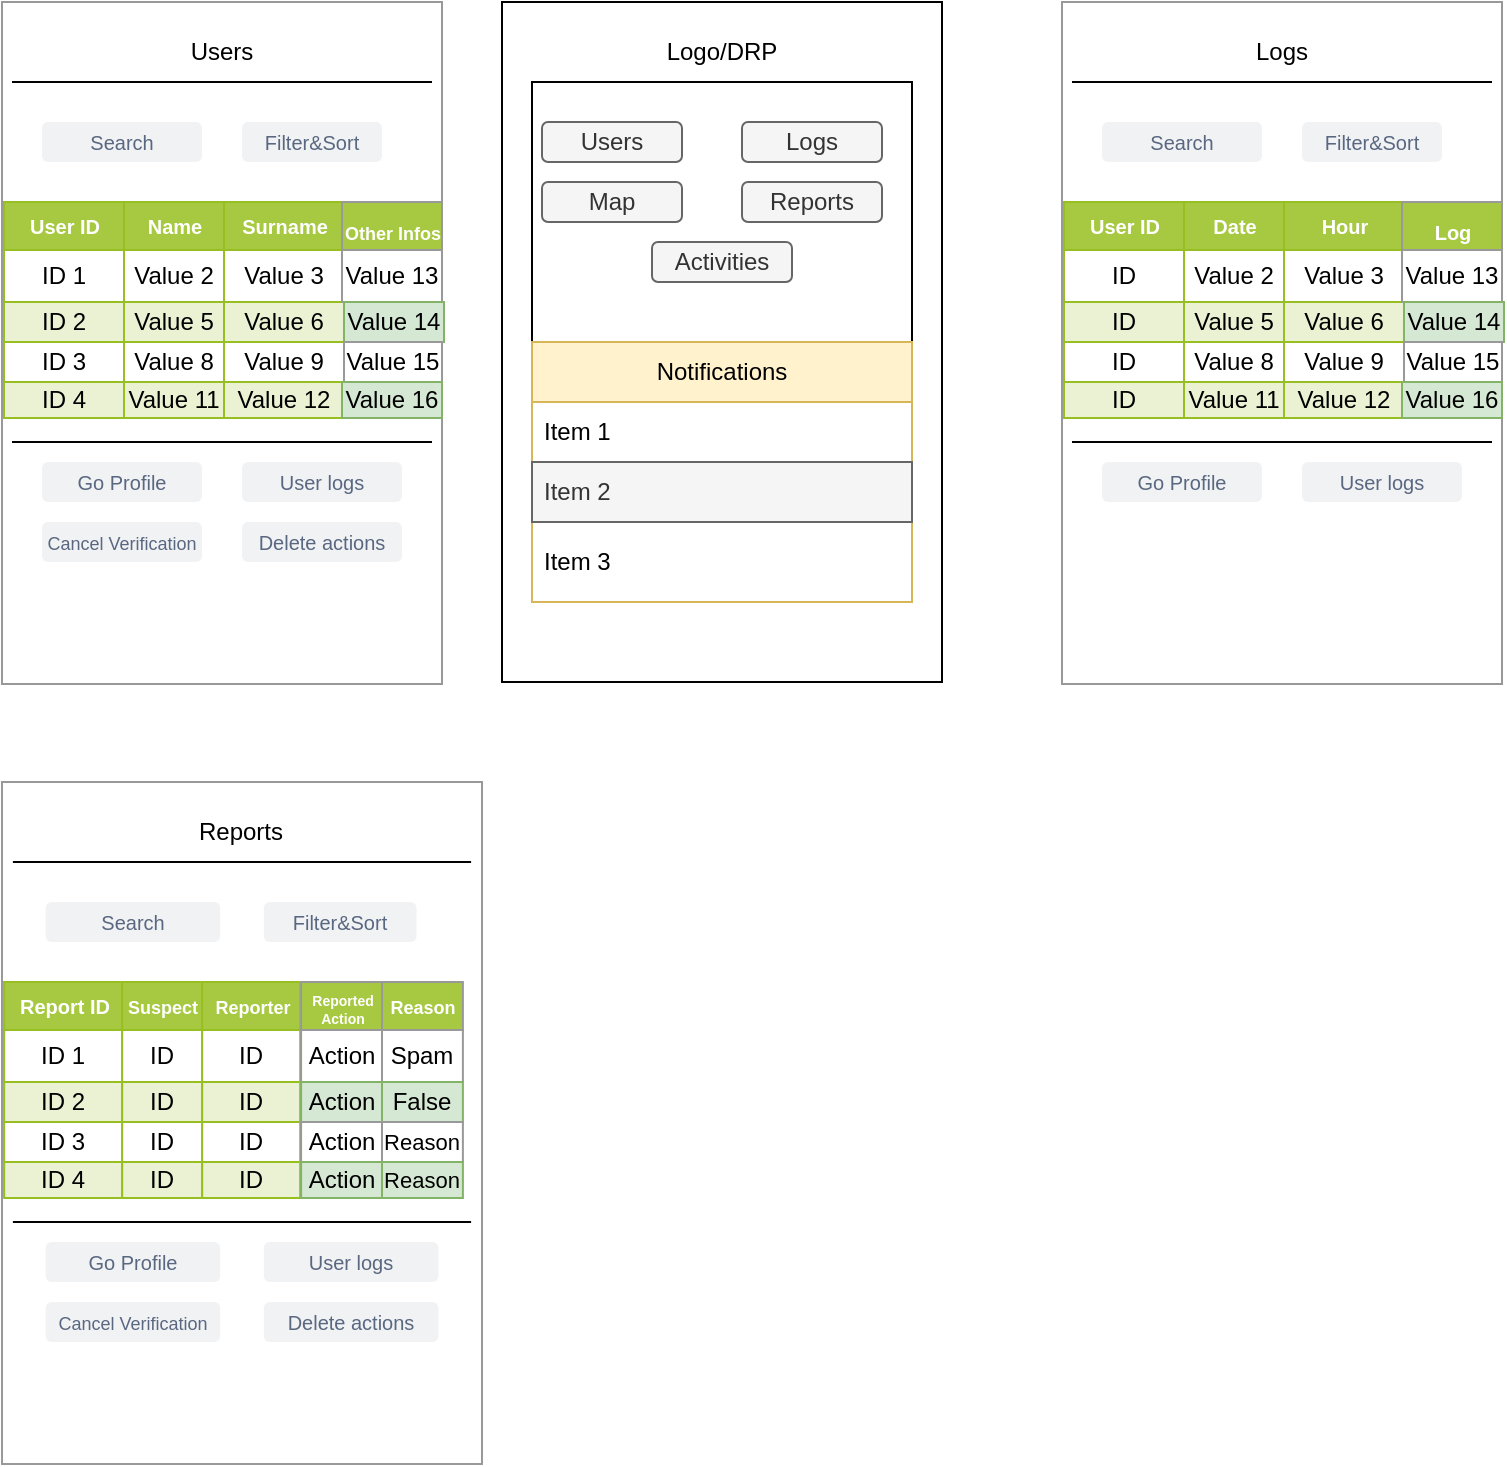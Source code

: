<mxfile version="21.0.8" type="github">
  <diagram id="JFJ9GqwiRXFDPNCKY3ml" name="Admin">
    <mxGraphModel dx="1158" dy="748" grid="1" gridSize="10" guides="1" tooltips="1" connect="1" arrows="1" fold="1" page="1" pageScale="1" pageWidth="850" pageHeight="1100" math="0" shadow="0">
      <root>
        <mxCell id="0" />
        <mxCell id="1" parent="0" />
        <mxCell id="a_XFMMOiHpq-BWFcsGN9-78" value="User" style="strokeWidth=1;shadow=0;dashed=0;align=center;html=1;shape=mxgraph.mockup.forms.rrect;rSize=0;strokeColor=#999999;fillColor=#ffffff;" parent="1" vertex="1">
          <mxGeometry x="40" y="30" width="220" height="341" as="geometry" />
        </mxCell>
        <mxCell id="a_XFMMOiHpq-BWFcsGN9-79" value="" style="strokeWidth=1;shadow=0;dashed=0;align=center;html=1;shape=mxgraph.mockup.forms.anchor;fontSize=12;fontColor=#666666;align=left;spacingLeft=0;resizeWidth=1;" parent="a_XFMMOiHpq-BWFcsGN9-78" vertex="1">
          <mxGeometry y="1" width="165" height="20" relative="1" as="geometry">
            <mxPoint x="10" y="-70" as="offset" />
          </mxGeometry>
        </mxCell>
        <mxCell id="a_XFMMOiHpq-BWFcsGN9-88" value="" style="endArrow=none;html=1;rounded=0;" parent="a_XFMMOiHpq-BWFcsGN9-78" edge="1">
          <mxGeometry width="50" height="50" relative="1" as="geometry">
            <mxPoint x="5" y="40" as="sourcePoint" />
            <mxPoint x="215" y="40" as="targetPoint" />
          </mxGeometry>
        </mxCell>
        <mxCell id="a_XFMMOiHpq-BWFcsGN9-90" value="" style="endArrow=none;html=1;rounded=0;" parent="a_XFMMOiHpq-BWFcsGN9-78" edge="1">
          <mxGeometry width="50" height="50" relative="1" as="geometry">
            <mxPoint x="5" y="220" as="sourcePoint" />
            <mxPoint x="215" y="220" as="targetPoint" />
          </mxGeometry>
        </mxCell>
        <mxCell id="a_XFMMOiHpq-BWFcsGN9-93" value="Search" style="rounded=1;fillColor=#F1F2F4;strokeColor=none;html=1;whiteSpace=wrap;fontColor=#596780;align=center;verticalAlign=middle;fontStyle=0;fontSize=10;sketch=0;" parent="a_XFMMOiHpq-BWFcsGN9-78" vertex="1">
          <mxGeometry x="20" y="60" width="80" height="20" as="geometry" />
        </mxCell>
        <mxCell id="a_XFMMOiHpq-BWFcsGN9-158" value="" style="edgeStyle=orthogonalEdgeStyle;rounded=0;orthogonalLoop=1;jettySize=auto;html=1;" parent="a_XFMMOiHpq-BWFcsGN9-78" source="a_XFMMOiHpq-BWFcsGN9-94" target="a_XFMMOiHpq-BWFcsGN9-96" edge="1">
          <mxGeometry relative="1" as="geometry" />
        </mxCell>
        <mxCell id="a_XFMMOiHpq-BWFcsGN9-94" value="" style="shape=image;html=1;verticalAlign=top;verticalLabelPosition=bottom;labelBackgroundColor=#ffffff;imageAspect=0;aspect=fixed;image=https://cdn3.iconfinder.com/data/icons/strokeline/128/revisi_03-128.png" parent="a_XFMMOiHpq-BWFcsGN9-78" vertex="1">
          <mxGeometry x="80" y="130" width="20" height="20" as="geometry" />
        </mxCell>
        <mxCell id="a_XFMMOiHpq-BWFcsGN9-95" value="Filter&amp;amp;Sort" style="rounded=1;fillColor=#F1F2F4;strokeColor=none;html=1;whiteSpace=wrap;fontColor=#596780;align=center;verticalAlign=middle;fontStyle=0;fontSize=10;sketch=0;" parent="a_XFMMOiHpq-BWFcsGN9-78" vertex="1">
          <mxGeometry x="120" y="60" width="70" height="20" as="geometry" />
        </mxCell>
        <mxCell id="a_XFMMOiHpq-BWFcsGN9-96" value="Assets" style="childLayout=tableLayout;recursiveResize=0;strokeColor=#98bf21;fillColor=#FF9999;shadow=0;" parent="a_XFMMOiHpq-BWFcsGN9-78" vertex="1">
          <mxGeometry x="1" y="100" width="170" height="107.5" as="geometry" />
        </mxCell>
        <mxCell id="a_XFMMOiHpq-BWFcsGN9-97" style="shape=tableRow;horizontal=0;startSize=0;swimlaneHead=0;swimlaneBody=0;top=0;left=0;bottom=0;right=0;dropTarget=0;collapsible=0;recursiveResize=0;expand=0;fontStyle=0;strokeColor=inherit;fillColor=#ffffff;" parent="a_XFMMOiHpq-BWFcsGN9-96" vertex="1">
          <mxGeometry width="170" height="24" as="geometry" />
        </mxCell>
        <mxCell id="a_XFMMOiHpq-BWFcsGN9-98" value="&lt;font style=&quot;font-size: 10px;&quot;&gt;User ID&lt;/font&gt;" style="connectable=0;recursiveResize=0;strokeColor=inherit;fillColor=#A7C942;align=center;fontStyle=1;fontColor=#FFFFFF;html=1;" parent="a_XFMMOiHpq-BWFcsGN9-97" vertex="1">
          <mxGeometry width="60" height="24" as="geometry">
            <mxRectangle width="60" height="24" as="alternateBounds" />
          </mxGeometry>
        </mxCell>
        <mxCell id="a_XFMMOiHpq-BWFcsGN9-99" value="&lt;font style=&quot;font-size: 10px;&quot;&gt;Name&lt;/font&gt;" style="connectable=0;recursiveResize=0;strokeColor=inherit;fillColor=#A7C942;align=center;fontStyle=1;fontColor=#FFFFFF;html=1;" parent="a_XFMMOiHpq-BWFcsGN9-97" vertex="1">
          <mxGeometry x="60" width="50" height="24" as="geometry">
            <mxRectangle width="50" height="24" as="alternateBounds" />
          </mxGeometry>
        </mxCell>
        <mxCell id="a_XFMMOiHpq-BWFcsGN9-100" value="&lt;font style=&quot;font-size: 10px;&quot;&gt;Surname&lt;/font&gt;" style="connectable=0;recursiveResize=0;strokeColor=inherit;fillColor=#A7C942;align=center;fontStyle=1;fontColor=#FFFFFF;html=1;" parent="a_XFMMOiHpq-BWFcsGN9-97" vertex="1">
          <mxGeometry x="110" width="60" height="24" as="geometry">
            <mxRectangle width="60" height="24" as="alternateBounds" />
          </mxGeometry>
        </mxCell>
        <mxCell id="a_XFMMOiHpq-BWFcsGN9-101" value="" style="shape=tableRow;horizontal=0;startSize=0;swimlaneHead=0;swimlaneBody=0;top=0;left=0;bottom=0;right=0;dropTarget=0;collapsible=0;recursiveResize=0;expand=0;fontStyle=0;strokeColor=inherit;fillColor=#ffffff;" parent="a_XFMMOiHpq-BWFcsGN9-96" vertex="1">
          <mxGeometry y="24" width="170" height="26" as="geometry" />
        </mxCell>
        <mxCell id="a_XFMMOiHpq-BWFcsGN9-102" value="ID 1" style="connectable=0;recursiveResize=0;strokeColor=inherit;fillColor=inherit;align=center;whiteSpace=wrap;html=1;" parent="a_XFMMOiHpq-BWFcsGN9-101" vertex="1">
          <mxGeometry width="60" height="26" as="geometry">
            <mxRectangle width="60" height="26" as="alternateBounds" />
          </mxGeometry>
        </mxCell>
        <mxCell id="a_XFMMOiHpq-BWFcsGN9-103" value="Value 2" style="connectable=0;recursiveResize=0;strokeColor=inherit;fillColor=inherit;align=center;whiteSpace=wrap;html=1;" parent="a_XFMMOiHpq-BWFcsGN9-101" vertex="1">
          <mxGeometry x="60" width="50" height="26" as="geometry">
            <mxRectangle width="50" height="26" as="alternateBounds" />
          </mxGeometry>
        </mxCell>
        <mxCell id="a_XFMMOiHpq-BWFcsGN9-104" value="Value 3" style="connectable=0;recursiveResize=0;strokeColor=inherit;fillColor=inherit;align=center;whiteSpace=wrap;html=1;" parent="a_XFMMOiHpq-BWFcsGN9-101" vertex="1">
          <mxGeometry x="110" width="60" height="26" as="geometry">
            <mxRectangle width="60" height="26" as="alternateBounds" />
          </mxGeometry>
        </mxCell>
        <mxCell id="a_XFMMOiHpq-BWFcsGN9-105" value="" style="shape=tableRow;horizontal=0;startSize=0;swimlaneHead=0;swimlaneBody=0;top=0;left=0;bottom=0;right=0;dropTarget=0;collapsible=0;recursiveResize=0;expand=0;fontStyle=1;strokeColor=inherit;fillColor=#EAF2D3;" parent="a_XFMMOiHpq-BWFcsGN9-96" vertex="1">
          <mxGeometry y="50" width="170" height="20" as="geometry" />
        </mxCell>
        <mxCell id="a_XFMMOiHpq-BWFcsGN9-106" value="ID 2" style="connectable=0;recursiveResize=0;strokeColor=inherit;fillColor=inherit;whiteSpace=wrap;html=1;" parent="a_XFMMOiHpq-BWFcsGN9-105" vertex="1">
          <mxGeometry width="60" height="20" as="geometry">
            <mxRectangle width="60" height="20" as="alternateBounds" />
          </mxGeometry>
        </mxCell>
        <mxCell id="a_XFMMOiHpq-BWFcsGN9-107" value="Value 5" style="connectable=0;recursiveResize=0;strokeColor=inherit;fillColor=inherit;whiteSpace=wrap;html=1;" parent="a_XFMMOiHpq-BWFcsGN9-105" vertex="1">
          <mxGeometry x="60" width="50" height="20" as="geometry">
            <mxRectangle width="50" height="20" as="alternateBounds" />
          </mxGeometry>
        </mxCell>
        <mxCell id="a_XFMMOiHpq-BWFcsGN9-108" value="Value 6" style="connectable=0;recursiveResize=0;strokeColor=inherit;fillColor=inherit;whiteSpace=wrap;html=1;" parent="a_XFMMOiHpq-BWFcsGN9-105" vertex="1">
          <mxGeometry x="110" width="60" height="20" as="geometry">
            <mxRectangle width="60" height="20" as="alternateBounds" />
          </mxGeometry>
        </mxCell>
        <mxCell id="a_XFMMOiHpq-BWFcsGN9-109" value="" style="shape=tableRow;horizontal=0;startSize=0;swimlaneHead=0;swimlaneBody=0;top=0;left=0;bottom=0;right=0;dropTarget=0;collapsible=0;recursiveResize=0;expand=0;fontStyle=0;strokeColor=inherit;fillColor=#ffffff;" parent="a_XFMMOiHpq-BWFcsGN9-96" vertex="1">
          <mxGeometry y="70" width="170" height="20" as="geometry" />
        </mxCell>
        <mxCell id="a_XFMMOiHpq-BWFcsGN9-110" value="ID 3" style="connectable=0;recursiveResize=0;strokeColor=inherit;fillColor=inherit;fontStyle=0;align=center;whiteSpace=wrap;html=1;" parent="a_XFMMOiHpq-BWFcsGN9-109" vertex="1">
          <mxGeometry width="60" height="20" as="geometry">
            <mxRectangle width="60" height="20" as="alternateBounds" />
          </mxGeometry>
        </mxCell>
        <mxCell id="a_XFMMOiHpq-BWFcsGN9-111" value="Value 8" style="connectable=0;recursiveResize=0;strokeColor=inherit;fillColor=inherit;fontStyle=0;align=center;whiteSpace=wrap;html=1;" parent="a_XFMMOiHpq-BWFcsGN9-109" vertex="1">
          <mxGeometry x="60" width="50" height="20" as="geometry">
            <mxRectangle width="50" height="20" as="alternateBounds" />
          </mxGeometry>
        </mxCell>
        <mxCell id="a_XFMMOiHpq-BWFcsGN9-112" value="Value 9" style="connectable=0;recursiveResize=0;strokeColor=inherit;fillColor=inherit;fontStyle=0;align=center;whiteSpace=wrap;html=1;" parent="a_XFMMOiHpq-BWFcsGN9-109" vertex="1">
          <mxGeometry x="110" width="60" height="20" as="geometry">
            <mxRectangle width="60" height="20" as="alternateBounds" />
          </mxGeometry>
        </mxCell>
        <mxCell id="a_XFMMOiHpq-BWFcsGN9-113" value="" style="shape=tableRow;horizontal=0;startSize=0;swimlaneHead=0;swimlaneBody=0;top=0;left=0;bottom=0;right=0;dropTarget=0;collapsible=0;recursiveResize=0;expand=0;fontStyle=1;strokeColor=inherit;fillColor=#EAF2D3;" parent="a_XFMMOiHpq-BWFcsGN9-96" vertex="1">
          <mxGeometry y="90" width="170" height="18" as="geometry" />
        </mxCell>
        <mxCell id="a_XFMMOiHpq-BWFcsGN9-114" value="ID 4" style="connectable=0;recursiveResize=0;strokeColor=inherit;fillColor=inherit;whiteSpace=wrap;html=1;" parent="a_XFMMOiHpq-BWFcsGN9-113" vertex="1">
          <mxGeometry width="60" height="18" as="geometry">
            <mxRectangle width="60" height="18" as="alternateBounds" />
          </mxGeometry>
        </mxCell>
        <mxCell id="a_XFMMOiHpq-BWFcsGN9-115" value="Value 11" style="connectable=0;recursiveResize=0;strokeColor=inherit;fillColor=inherit;whiteSpace=wrap;html=1;" parent="a_XFMMOiHpq-BWFcsGN9-113" vertex="1">
          <mxGeometry x="60" width="50" height="18" as="geometry">
            <mxRectangle width="50" height="18" as="alternateBounds" />
          </mxGeometry>
        </mxCell>
        <mxCell id="a_XFMMOiHpq-BWFcsGN9-116" value="Value 12" style="connectable=0;recursiveResize=0;strokeColor=inherit;fillColor=inherit;whiteSpace=wrap;html=1;" parent="a_XFMMOiHpq-BWFcsGN9-113" vertex="1">
          <mxGeometry x="110" width="60" height="18" as="geometry">
            <mxRectangle width="60" height="18" as="alternateBounds" />
          </mxGeometry>
        </mxCell>
        <mxCell id="a_XFMMOiHpq-BWFcsGN9-117" value="&lt;font style=&quot;font-size: 9px;&quot;&gt;Other Infos&lt;/font&gt;" style="connectable=0;recursiveResize=0;strokeColor=inherit;fillColor=#A7C942;align=center;fontStyle=1;fontColor=#FFFFFF;html=1;" parent="a_XFMMOiHpq-BWFcsGN9-78" vertex="1">
          <mxGeometry x="170" y="100" width="50" height="30" as="geometry">
            <mxRectangle width="57" height="24" as="alternateBounds" />
          </mxGeometry>
        </mxCell>
        <mxCell id="a_XFMMOiHpq-BWFcsGN9-118" value="Value 13" style="connectable=0;recursiveResize=0;strokeColor=inherit;fillColor=inherit;align=center;whiteSpace=wrap;html=1;" parent="a_XFMMOiHpq-BWFcsGN9-78" vertex="1">
          <mxGeometry x="170" y="124" width="50" height="26" as="geometry">
            <mxRectangle width="57" height="26" as="alternateBounds" />
          </mxGeometry>
        </mxCell>
        <mxCell id="a_XFMMOiHpq-BWFcsGN9-119" value="Value 14" style="connectable=0;recursiveResize=0;strokeColor=#82b366;fillColor=#d5e8d4;whiteSpace=wrap;html=1;" parent="a_XFMMOiHpq-BWFcsGN9-78" vertex="1">
          <mxGeometry x="171" y="150" width="50" height="20" as="geometry">
            <mxRectangle width="57" height="20" as="alternateBounds" />
          </mxGeometry>
        </mxCell>
        <mxCell id="a_XFMMOiHpq-BWFcsGN9-120" value="Value 15" style="connectable=0;recursiveResize=0;strokeColor=inherit;fillColor=inherit;fontStyle=0;align=center;whiteSpace=wrap;html=1;" parent="a_XFMMOiHpq-BWFcsGN9-78" vertex="1">
          <mxGeometry x="171" y="170" width="49" height="20" as="geometry">
            <mxRectangle width="57" height="20" as="alternateBounds" />
          </mxGeometry>
        </mxCell>
        <mxCell id="a_XFMMOiHpq-BWFcsGN9-121" value="Value 16" style="connectable=0;recursiveResize=0;strokeColor=#82b366;fillColor=#d5e8d4;whiteSpace=wrap;html=1;" parent="a_XFMMOiHpq-BWFcsGN9-78" vertex="1">
          <mxGeometry x="170" y="190" width="50" height="18" as="geometry">
            <mxRectangle width="57" height="18" as="alternateBounds" />
          </mxGeometry>
        </mxCell>
        <mxCell id="b4JDt71XPenhXXQClvil-2" value="&lt;font style=&quot;font-size: 9px;&quot;&gt;Cancel Verification&lt;/font&gt;" style="rounded=1;fillColor=#F1F2F4;strokeColor=none;html=1;whiteSpace=wrap;fontColor=#596780;align=center;verticalAlign=middle;fontStyle=0;fontSize=10;sketch=0;" parent="a_XFMMOiHpq-BWFcsGN9-78" vertex="1">
          <mxGeometry x="20" y="260" width="80" height="20" as="geometry" />
        </mxCell>
        <mxCell id="b4JDt71XPenhXXQClvil-3" value="Go Profile" style="rounded=1;fillColor=#F1F2F4;strokeColor=none;html=1;whiteSpace=wrap;fontColor=#596780;align=center;verticalAlign=middle;fontStyle=0;fontSize=10;sketch=0;" parent="a_XFMMOiHpq-BWFcsGN9-78" vertex="1">
          <mxGeometry x="20" y="230" width="80" height="20" as="geometry" />
        </mxCell>
        <mxCell id="btHB53rSfQR_qLDZDfpf-1" value="User logs" style="rounded=1;fillColor=#F1F2F4;strokeColor=none;html=1;whiteSpace=wrap;fontColor=#596780;align=center;verticalAlign=middle;fontStyle=0;fontSize=10;sketch=0;" parent="a_XFMMOiHpq-BWFcsGN9-78" vertex="1">
          <mxGeometry x="120" y="230" width="80" height="20" as="geometry" />
        </mxCell>
        <mxCell id="btHB53rSfQR_qLDZDfpf-2" value="Delete actions" style="rounded=1;fillColor=#F1F2F4;strokeColor=none;html=1;whiteSpace=wrap;fontColor=#596780;align=center;verticalAlign=middle;fontStyle=0;fontSize=10;sketch=0;" parent="a_XFMMOiHpq-BWFcsGN9-78" vertex="1">
          <mxGeometry x="120" y="260" width="80" height="20" as="geometry" />
        </mxCell>
        <mxCell id="WUFlmhBa6XlnUW2gZRYd-40" value="Users" style="text;html=1;strokeColor=none;fillColor=none;align=center;verticalAlign=middle;whiteSpace=wrap;rounded=0;" vertex="1" parent="a_XFMMOiHpq-BWFcsGN9-78">
          <mxGeometry x="80" y="10" width="60" height="30" as="geometry" />
        </mxCell>
        <mxCell id="a_XFMMOiHpq-BWFcsGN9-122" value="" style="rounded=0;whiteSpace=wrap;html=1;" parent="1" vertex="1">
          <mxGeometry x="290" y="30" width="220" height="340" as="geometry" />
        </mxCell>
        <mxCell id="a_XFMMOiHpq-BWFcsGN9-123" value="" style="rounded=0;whiteSpace=wrap;html=1;" parent="1" vertex="1">
          <mxGeometry x="305" y="70" width="190" height="260" as="geometry" />
        </mxCell>
        <mxCell id="a_XFMMOiHpq-BWFcsGN9-153" value="Users" style="rounded=1;whiteSpace=wrap;html=1;fillColor=#f5f5f5;fontColor=#333333;strokeColor=#666666;" parent="1" vertex="1">
          <mxGeometry x="310" y="90" width="70" height="20" as="geometry" />
        </mxCell>
        <mxCell id="a_XFMMOiHpq-BWFcsGN9-154" value="Reports" style="rounded=1;whiteSpace=wrap;html=1;fillColor=#f5f5f5;fontColor=#333333;strokeColor=#666666;" parent="1" vertex="1">
          <mxGeometry x="410" y="120" width="70" height="20" as="geometry" />
        </mxCell>
        <mxCell id="a_XFMMOiHpq-BWFcsGN9-155" value="Logs" style="rounded=1;whiteSpace=wrap;html=1;fillColor=#f5f5f5;fontColor=#333333;strokeColor=#666666;" parent="1" vertex="1">
          <mxGeometry x="410" y="90" width="70" height="20" as="geometry" />
        </mxCell>
        <mxCell id="a_XFMMOiHpq-BWFcsGN9-80" value="Logo/DRP" style="text;html=1;strokeColor=none;fillColor=none;align=center;verticalAlign=middle;whiteSpace=wrap;rounded=0;" parent="1" vertex="1">
          <mxGeometry x="370" y="40" width="60" height="30" as="geometry" />
        </mxCell>
        <mxCell id="a_XFMMOiHpq-BWFcsGN9-159" value="Map" style="rounded=1;whiteSpace=wrap;html=1;fillColor=#f5f5f5;fontColor=#333333;strokeColor=#666666;" parent="1" vertex="1">
          <mxGeometry x="310" y="120" width="70" height="20" as="geometry" />
        </mxCell>
        <mxCell id="sBo2OwozDo9wRwstZSFg-1" value="Activities" style="rounded=1;whiteSpace=wrap;html=1;fillColor=#f5f5f5;fontColor=#333333;strokeColor=#666666;" parent="1" vertex="1">
          <mxGeometry x="365" y="150" width="70" height="20" as="geometry" />
        </mxCell>
        <mxCell id="sBo2OwozDo9wRwstZSFg-2" value="Notifications" style="swimlane;fontStyle=0;childLayout=stackLayout;horizontal=1;startSize=30;horizontalStack=0;resizeParent=1;resizeParentMax=0;resizeLast=0;collapsible=1;marginBottom=0;whiteSpace=wrap;html=1;fillColor=#fff2cc;strokeColor=#d6b656;" parent="1" vertex="1">
          <mxGeometry x="305" y="200" width="190" height="130" as="geometry">
            <mxRectangle x="305" y="200" width="60" height="30" as="alternateBounds" />
          </mxGeometry>
        </mxCell>
        <mxCell id="sBo2OwozDo9wRwstZSFg-3" value="Item 1" style="text;align=left;verticalAlign=middle;spacingLeft=4;spacingRight=4;overflow=hidden;points=[[0,0.5],[1,0.5]];portConstraint=eastwest;rotatable=0;whiteSpace=wrap;html=1;" parent="sBo2OwozDo9wRwstZSFg-2" vertex="1">
          <mxGeometry y="30" width="190" height="30" as="geometry" />
        </mxCell>
        <mxCell id="sBo2OwozDo9wRwstZSFg-4" value="Item 2" style="text;strokeColor=#666666;fillColor=#f5f5f5;align=left;verticalAlign=middle;spacingLeft=4;spacingRight=4;overflow=hidden;points=[[0,0.5],[1,0.5]];portConstraint=eastwest;rotatable=0;whiteSpace=wrap;html=1;fontColor=#333333;" parent="sBo2OwozDo9wRwstZSFg-2" vertex="1">
          <mxGeometry y="60" width="190" height="30" as="geometry" />
        </mxCell>
        <mxCell id="sBo2OwozDo9wRwstZSFg-5" value="Item 3" style="text;strokeColor=none;fillColor=none;align=left;verticalAlign=middle;spacingLeft=4;spacingRight=4;overflow=hidden;points=[[0,0.5],[1,0.5]];portConstraint=eastwest;rotatable=0;whiteSpace=wrap;html=1;" parent="sBo2OwozDo9wRwstZSFg-2" vertex="1">
          <mxGeometry y="90" width="190" height="40" as="geometry" />
        </mxCell>
        <mxCell id="WUFlmhBa6XlnUW2gZRYd-1" value="" style="strokeWidth=1;shadow=0;dashed=0;align=center;html=1;shape=mxgraph.mockup.forms.rrect;rSize=0;strokeColor=#999999;fillColor=#ffffff;" vertex="1" parent="1">
          <mxGeometry x="570" y="30" width="220" height="341" as="geometry" />
        </mxCell>
        <mxCell id="WUFlmhBa6XlnUW2gZRYd-2" value="" style="strokeWidth=1;shadow=0;dashed=0;align=center;html=1;shape=mxgraph.mockup.forms.anchor;fontSize=12;fontColor=#666666;align=left;spacingLeft=0;resizeWidth=1;" vertex="1" parent="WUFlmhBa6XlnUW2gZRYd-1">
          <mxGeometry y="1" width="165" height="20" relative="1" as="geometry">
            <mxPoint x="10" y="-70" as="offset" />
          </mxGeometry>
        </mxCell>
        <mxCell id="WUFlmhBa6XlnUW2gZRYd-3" value="" style="endArrow=none;html=1;rounded=0;" edge="1" parent="WUFlmhBa6XlnUW2gZRYd-1">
          <mxGeometry width="50" height="50" relative="1" as="geometry">
            <mxPoint x="5" y="40" as="sourcePoint" />
            <mxPoint x="215" y="40" as="targetPoint" />
          </mxGeometry>
        </mxCell>
        <mxCell id="WUFlmhBa6XlnUW2gZRYd-4" value="" style="endArrow=none;html=1;rounded=0;" edge="1" parent="WUFlmhBa6XlnUW2gZRYd-1">
          <mxGeometry width="50" height="50" relative="1" as="geometry">
            <mxPoint x="5" y="220" as="sourcePoint" />
            <mxPoint x="215" y="220" as="targetPoint" />
          </mxGeometry>
        </mxCell>
        <mxCell id="WUFlmhBa6XlnUW2gZRYd-5" value="Search" style="rounded=1;fillColor=#F1F2F4;strokeColor=none;html=1;whiteSpace=wrap;fontColor=#596780;align=center;verticalAlign=middle;fontStyle=0;fontSize=10;sketch=0;" vertex="1" parent="WUFlmhBa6XlnUW2gZRYd-1">
          <mxGeometry x="20" y="60" width="80" height="20" as="geometry" />
        </mxCell>
        <mxCell id="WUFlmhBa6XlnUW2gZRYd-6" value="" style="edgeStyle=orthogonalEdgeStyle;rounded=0;orthogonalLoop=1;jettySize=auto;html=1;" edge="1" parent="WUFlmhBa6XlnUW2gZRYd-1" source="WUFlmhBa6XlnUW2gZRYd-7" target="WUFlmhBa6XlnUW2gZRYd-9">
          <mxGeometry relative="1" as="geometry" />
        </mxCell>
        <mxCell id="WUFlmhBa6XlnUW2gZRYd-7" value="" style="shape=image;html=1;verticalAlign=top;verticalLabelPosition=bottom;labelBackgroundColor=#ffffff;imageAspect=0;aspect=fixed;image=https://cdn3.iconfinder.com/data/icons/strokeline/128/revisi_03-128.png" vertex="1" parent="WUFlmhBa6XlnUW2gZRYd-1">
          <mxGeometry x="80" y="130" width="20" height="20" as="geometry" />
        </mxCell>
        <mxCell id="WUFlmhBa6XlnUW2gZRYd-8" value="Filter&amp;amp;Sort" style="rounded=1;fillColor=#F1F2F4;strokeColor=none;html=1;whiteSpace=wrap;fontColor=#596780;align=center;verticalAlign=middle;fontStyle=0;fontSize=10;sketch=0;" vertex="1" parent="WUFlmhBa6XlnUW2gZRYd-1">
          <mxGeometry x="120" y="60" width="70" height="20" as="geometry" />
        </mxCell>
        <mxCell id="WUFlmhBa6XlnUW2gZRYd-9" value="Assets" style="childLayout=tableLayout;recursiveResize=0;strokeColor=#98bf21;fillColor=#FF9999;shadow=0;" vertex="1" parent="WUFlmhBa6XlnUW2gZRYd-1">
          <mxGeometry x="1" y="100" width="170" height="107.5" as="geometry" />
        </mxCell>
        <mxCell id="WUFlmhBa6XlnUW2gZRYd-10" style="shape=tableRow;horizontal=0;startSize=0;swimlaneHead=0;swimlaneBody=0;top=0;left=0;bottom=0;right=0;dropTarget=0;collapsible=0;recursiveResize=0;expand=0;fontStyle=0;strokeColor=inherit;fillColor=#ffffff;" vertex="1" parent="WUFlmhBa6XlnUW2gZRYd-9">
          <mxGeometry width="170" height="24" as="geometry" />
        </mxCell>
        <mxCell id="WUFlmhBa6XlnUW2gZRYd-11" value="&lt;font style=&quot;font-size: 10px;&quot;&gt;User ID&lt;/font&gt;" style="connectable=0;recursiveResize=0;strokeColor=inherit;fillColor=#A7C942;align=center;fontStyle=1;fontColor=#FFFFFF;html=1;" vertex="1" parent="WUFlmhBa6XlnUW2gZRYd-10">
          <mxGeometry width="60" height="24" as="geometry">
            <mxRectangle width="60" height="24" as="alternateBounds" />
          </mxGeometry>
        </mxCell>
        <mxCell id="WUFlmhBa6XlnUW2gZRYd-12" value="&lt;span style=&quot;font-size: 10px;&quot;&gt;Date&lt;/span&gt;" style="connectable=0;recursiveResize=0;strokeColor=inherit;fillColor=#A7C942;align=center;fontStyle=1;fontColor=#FFFFFF;html=1;" vertex="1" parent="WUFlmhBa6XlnUW2gZRYd-10">
          <mxGeometry x="60" width="50" height="24" as="geometry">
            <mxRectangle width="50" height="24" as="alternateBounds" />
          </mxGeometry>
        </mxCell>
        <mxCell id="WUFlmhBa6XlnUW2gZRYd-13" value="&lt;font style=&quot;font-size: 10px;&quot;&gt;Hour&lt;/font&gt;" style="connectable=0;recursiveResize=0;strokeColor=inherit;fillColor=#A7C942;align=center;fontStyle=1;fontColor=#FFFFFF;html=1;" vertex="1" parent="WUFlmhBa6XlnUW2gZRYd-10">
          <mxGeometry x="110" width="60" height="24" as="geometry">
            <mxRectangle width="60" height="24" as="alternateBounds" />
          </mxGeometry>
        </mxCell>
        <mxCell id="WUFlmhBa6XlnUW2gZRYd-14" value="" style="shape=tableRow;horizontal=0;startSize=0;swimlaneHead=0;swimlaneBody=0;top=0;left=0;bottom=0;right=0;dropTarget=0;collapsible=0;recursiveResize=0;expand=0;fontStyle=0;strokeColor=inherit;fillColor=#ffffff;" vertex="1" parent="WUFlmhBa6XlnUW2gZRYd-9">
          <mxGeometry y="24" width="170" height="26" as="geometry" />
        </mxCell>
        <mxCell id="WUFlmhBa6XlnUW2gZRYd-15" value="ID" style="connectable=0;recursiveResize=0;strokeColor=inherit;fillColor=inherit;align=center;whiteSpace=wrap;html=1;" vertex="1" parent="WUFlmhBa6XlnUW2gZRYd-14">
          <mxGeometry width="60" height="26" as="geometry">
            <mxRectangle width="60" height="26" as="alternateBounds" />
          </mxGeometry>
        </mxCell>
        <mxCell id="WUFlmhBa6XlnUW2gZRYd-16" value="Value 2" style="connectable=0;recursiveResize=0;strokeColor=inherit;fillColor=inherit;align=center;whiteSpace=wrap;html=1;" vertex="1" parent="WUFlmhBa6XlnUW2gZRYd-14">
          <mxGeometry x="60" width="50" height="26" as="geometry">
            <mxRectangle width="50" height="26" as="alternateBounds" />
          </mxGeometry>
        </mxCell>
        <mxCell id="WUFlmhBa6XlnUW2gZRYd-17" value="Value 3" style="connectable=0;recursiveResize=0;strokeColor=inherit;fillColor=inherit;align=center;whiteSpace=wrap;html=1;" vertex="1" parent="WUFlmhBa6XlnUW2gZRYd-14">
          <mxGeometry x="110" width="60" height="26" as="geometry">
            <mxRectangle width="60" height="26" as="alternateBounds" />
          </mxGeometry>
        </mxCell>
        <mxCell id="WUFlmhBa6XlnUW2gZRYd-18" value="" style="shape=tableRow;horizontal=0;startSize=0;swimlaneHead=0;swimlaneBody=0;top=0;left=0;bottom=0;right=0;dropTarget=0;collapsible=0;recursiveResize=0;expand=0;fontStyle=1;strokeColor=inherit;fillColor=#EAF2D3;" vertex="1" parent="WUFlmhBa6XlnUW2gZRYd-9">
          <mxGeometry y="50" width="170" height="20" as="geometry" />
        </mxCell>
        <mxCell id="WUFlmhBa6XlnUW2gZRYd-19" value="ID" style="connectable=0;recursiveResize=0;strokeColor=inherit;fillColor=inherit;whiteSpace=wrap;html=1;" vertex="1" parent="WUFlmhBa6XlnUW2gZRYd-18">
          <mxGeometry width="60" height="20" as="geometry">
            <mxRectangle width="60" height="20" as="alternateBounds" />
          </mxGeometry>
        </mxCell>
        <mxCell id="WUFlmhBa6XlnUW2gZRYd-20" value="Value 5" style="connectable=0;recursiveResize=0;strokeColor=inherit;fillColor=inherit;whiteSpace=wrap;html=1;" vertex="1" parent="WUFlmhBa6XlnUW2gZRYd-18">
          <mxGeometry x="60" width="50" height="20" as="geometry">
            <mxRectangle width="50" height="20" as="alternateBounds" />
          </mxGeometry>
        </mxCell>
        <mxCell id="WUFlmhBa6XlnUW2gZRYd-21" value="Value 6" style="connectable=0;recursiveResize=0;strokeColor=inherit;fillColor=inherit;whiteSpace=wrap;html=1;" vertex="1" parent="WUFlmhBa6XlnUW2gZRYd-18">
          <mxGeometry x="110" width="60" height="20" as="geometry">
            <mxRectangle width="60" height="20" as="alternateBounds" />
          </mxGeometry>
        </mxCell>
        <mxCell id="WUFlmhBa6XlnUW2gZRYd-22" value="" style="shape=tableRow;horizontal=0;startSize=0;swimlaneHead=0;swimlaneBody=0;top=0;left=0;bottom=0;right=0;dropTarget=0;collapsible=0;recursiveResize=0;expand=0;fontStyle=0;strokeColor=inherit;fillColor=#ffffff;" vertex="1" parent="WUFlmhBa6XlnUW2gZRYd-9">
          <mxGeometry y="70" width="170" height="20" as="geometry" />
        </mxCell>
        <mxCell id="WUFlmhBa6XlnUW2gZRYd-23" value="ID" style="connectable=0;recursiveResize=0;strokeColor=inherit;fillColor=inherit;fontStyle=0;align=center;whiteSpace=wrap;html=1;" vertex="1" parent="WUFlmhBa6XlnUW2gZRYd-22">
          <mxGeometry width="60" height="20" as="geometry">
            <mxRectangle width="60" height="20" as="alternateBounds" />
          </mxGeometry>
        </mxCell>
        <mxCell id="WUFlmhBa6XlnUW2gZRYd-24" value="Value 8" style="connectable=0;recursiveResize=0;strokeColor=inherit;fillColor=inherit;fontStyle=0;align=center;whiteSpace=wrap;html=1;" vertex="1" parent="WUFlmhBa6XlnUW2gZRYd-22">
          <mxGeometry x="60" width="50" height="20" as="geometry">
            <mxRectangle width="50" height="20" as="alternateBounds" />
          </mxGeometry>
        </mxCell>
        <mxCell id="WUFlmhBa6XlnUW2gZRYd-25" value="Value 9" style="connectable=0;recursiveResize=0;strokeColor=inherit;fillColor=inherit;fontStyle=0;align=center;whiteSpace=wrap;html=1;" vertex="1" parent="WUFlmhBa6XlnUW2gZRYd-22">
          <mxGeometry x="110" width="60" height="20" as="geometry">
            <mxRectangle width="60" height="20" as="alternateBounds" />
          </mxGeometry>
        </mxCell>
        <mxCell id="WUFlmhBa6XlnUW2gZRYd-26" value="" style="shape=tableRow;horizontal=0;startSize=0;swimlaneHead=0;swimlaneBody=0;top=0;left=0;bottom=0;right=0;dropTarget=0;collapsible=0;recursiveResize=0;expand=0;fontStyle=1;strokeColor=inherit;fillColor=#EAF2D3;" vertex="1" parent="WUFlmhBa6XlnUW2gZRYd-9">
          <mxGeometry y="90" width="170" height="18" as="geometry" />
        </mxCell>
        <mxCell id="WUFlmhBa6XlnUW2gZRYd-27" value="ID" style="connectable=0;recursiveResize=0;strokeColor=inherit;fillColor=inherit;whiteSpace=wrap;html=1;" vertex="1" parent="WUFlmhBa6XlnUW2gZRYd-26">
          <mxGeometry width="60" height="18" as="geometry">
            <mxRectangle width="60" height="18" as="alternateBounds" />
          </mxGeometry>
        </mxCell>
        <mxCell id="WUFlmhBa6XlnUW2gZRYd-28" value="Value 11" style="connectable=0;recursiveResize=0;strokeColor=inherit;fillColor=inherit;whiteSpace=wrap;html=1;" vertex="1" parent="WUFlmhBa6XlnUW2gZRYd-26">
          <mxGeometry x="60" width="50" height="18" as="geometry">
            <mxRectangle width="50" height="18" as="alternateBounds" />
          </mxGeometry>
        </mxCell>
        <mxCell id="WUFlmhBa6XlnUW2gZRYd-29" value="Value 12" style="connectable=0;recursiveResize=0;strokeColor=inherit;fillColor=inherit;whiteSpace=wrap;html=1;" vertex="1" parent="WUFlmhBa6XlnUW2gZRYd-26">
          <mxGeometry x="110" width="60" height="18" as="geometry">
            <mxRectangle width="60" height="18" as="alternateBounds" />
          </mxGeometry>
        </mxCell>
        <mxCell id="WUFlmhBa6XlnUW2gZRYd-30" value="&lt;font size=&quot;1&quot;&gt;Log&lt;/font&gt;" style="connectable=0;recursiveResize=0;strokeColor=inherit;fillColor=#A7C942;align=center;fontStyle=1;fontColor=#FFFFFF;html=1;" vertex="1" parent="WUFlmhBa6XlnUW2gZRYd-1">
          <mxGeometry x="170" y="100" width="50" height="30" as="geometry">
            <mxRectangle width="57" height="24" as="alternateBounds" />
          </mxGeometry>
        </mxCell>
        <mxCell id="WUFlmhBa6XlnUW2gZRYd-31" value="Value 13" style="connectable=0;recursiveResize=0;strokeColor=inherit;fillColor=inherit;align=center;whiteSpace=wrap;html=1;" vertex="1" parent="WUFlmhBa6XlnUW2gZRYd-1">
          <mxGeometry x="170" y="124" width="50" height="26" as="geometry">
            <mxRectangle width="57" height="26" as="alternateBounds" />
          </mxGeometry>
        </mxCell>
        <mxCell id="WUFlmhBa6XlnUW2gZRYd-32" value="Value 14" style="connectable=0;recursiveResize=0;strokeColor=#82b366;fillColor=#d5e8d4;whiteSpace=wrap;html=1;" vertex="1" parent="WUFlmhBa6XlnUW2gZRYd-1">
          <mxGeometry x="171" y="150" width="50" height="20" as="geometry">
            <mxRectangle width="57" height="20" as="alternateBounds" />
          </mxGeometry>
        </mxCell>
        <mxCell id="WUFlmhBa6XlnUW2gZRYd-33" value="Value 15" style="connectable=0;recursiveResize=0;strokeColor=inherit;fillColor=inherit;fontStyle=0;align=center;whiteSpace=wrap;html=1;" vertex="1" parent="WUFlmhBa6XlnUW2gZRYd-1">
          <mxGeometry x="171" y="170" width="49" height="20" as="geometry">
            <mxRectangle width="57" height="20" as="alternateBounds" />
          </mxGeometry>
        </mxCell>
        <mxCell id="WUFlmhBa6XlnUW2gZRYd-34" value="Value 16" style="connectable=0;recursiveResize=0;strokeColor=#82b366;fillColor=#d5e8d4;whiteSpace=wrap;html=1;" vertex="1" parent="WUFlmhBa6XlnUW2gZRYd-1">
          <mxGeometry x="170" y="190" width="50" height="18" as="geometry">
            <mxRectangle width="57" height="18" as="alternateBounds" />
          </mxGeometry>
        </mxCell>
        <mxCell id="WUFlmhBa6XlnUW2gZRYd-36" value="Go Profile" style="rounded=1;fillColor=#F1F2F4;strokeColor=none;html=1;whiteSpace=wrap;fontColor=#596780;align=center;verticalAlign=middle;fontStyle=0;fontSize=10;sketch=0;" vertex="1" parent="WUFlmhBa6XlnUW2gZRYd-1">
          <mxGeometry x="20" y="230" width="80" height="20" as="geometry" />
        </mxCell>
        <mxCell id="WUFlmhBa6XlnUW2gZRYd-37" value="User logs" style="rounded=1;fillColor=#F1F2F4;strokeColor=none;html=1;whiteSpace=wrap;fontColor=#596780;align=center;verticalAlign=middle;fontStyle=0;fontSize=10;sketch=0;" vertex="1" parent="WUFlmhBa6XlnUW2gZRYd-1">
          <mxGeometry x="120" y="230" width="80" height="20" as="geometry" />
        </mxCell>
        <mxCell id="WUFlmhBa6XlnUW2gZRYd-39" value="Logs" style="text;html=1;strokeColor=none;fillColor=none;align=center;verticalAlign=middle;whiteSpace=wrap;rounded=0;" vertex="1" parent="WUFlmhBa6XlnUW2gZRYd-1">
          <mxGeometry x="80" y="10" width="60" height="30" as="geometry" />
        </mxCell>
        <mxCell id="WUFlmhBa6XlnUW2gZRYd-41" value="User" style="strokeWidth=1;shadow=0;dashed=0;align=center;html=1;shape=mxgraph.mockup.forms.rrect;rSize=0;strokeColor=#999999;fillColor=#ffffff;" vertex="1" parent="1">
          <mxGeometry x="40" y="420" width="240" height="341" as="geometry" />
        </mxCell>
        <mxCell id="WUFlmhBa6XlnUW2gZRYd-42" value="" style="strokeWidth=1;shadow=0;dashed=0;align=center;html=1;shape=mxgraph.mockup.forms.anchor;fontSize=12;fontColor=#666666;align=left;spacingLeft=0;resizeWidth=1;" vertex="1" parent="WUFlmhBa6XlnUW2gZRYd-41">
          <mxGeometry y="1" width="180.0" height="20" relative="1" as="geometry">
            <mxPoint x="10" y="-70" as="offset" />
          </mxGeometry>
        </mxCell>
        <mxCell id="WUFlmhBa6XlnUW2gZRYd-43" value="" style="endArrow=none;html=1;rounded=0;" edge="1" parent="WUFlmhBa6XlnUW2gZRYd-41">
          <mxGeometry width="50" height="50" relative="1" as="geometry">
            <mxPoint x="5.455" y="40" as="sourcePoint" />
            <mxPoint x="234.545" y="40" as="targetPoint" />
          </mxGeometry>
        </mxCell>
        <mxCell id="WUFlmhBa6XlnUW2gZRYd-44" value="" style="endArrow=none;html=1;rounded=0;" edge="1" parent="WUFlmhBa6XlnUW2gZRYd-41">
          <mxGeometry width="50" height="50" relative="1" as="geometry">
            <mxPoint x="5.455" y="220" as="sourcePoint" />
            <mxPoint x="234.545" y="220" as="targetPoint" />
          </mxGeometry>
        </mxCell>
        <mxCell id="WUFlmhBa6XlnUW2gZRYd-45" value="Search" style="rounded=1;fillColor=#F1F2F4;strokeColor=none;html=1;whiteSpace=wrap;fontColor=#596780;align=center;verticalAlign=middle;fontStyle=0;fontSize=10;sketch=0;" vertex="1" parent="WUFlmhBa6XlnUW2gZRYd-41">
          <mxGeometry x="21.818" y="60" width="87.273" height="20" as="geometry" />
        </mxCell>
        <mxCell id="WUFlmhBa6XlnUW2gZRYd-46" value="" style="edgeStyle=orthogonalEdgeStyle;rounded=0;orthogonalLoop=1;jettySize=auto;html=1;" edge="1" parent="WUFlmhBa6XlnUW2gZRYd-41" source="WUFlmhBa6XlnUW2gZRYd-47" target="WUFlmhBa6XlnUW2gZRYd-49">
          <mxGeometry relative="1" as="geometry" />
        </mxCell>
        <mxCell id="WUFlmhBa6XlnUW2gZRYd-47" value="" style="shape=image;html=1;verticalAlign=top;verticalLabelPosition=bottom;labelBackgroundColor=#ffffff;imageAspect=0;aspect=fixed;image=https://cdn3.iconfinder.com/data/icons/strokeline/128/revisi_03-128.png" vertex="1" parent="WUFlmhBa6XlnUW2gZRYd-41">
          <mxGeometry x="87.273" y="130" width="20" height="20" as="geometry" />
        </mxCell>
        <mxCell id="WUFlmhBa6XlnUW2gZRYd-48" value="Filter&amp;amp;Sort" style="rounded=1;fillColor=#F1F2F4;strokeColor=none;html=1;whiteSpace=wrap;fontColor=#596780;align=center;verticalAlign=middle;fontStyle=0;fontSize=10;sketch=0;" vertex="1" parent="WUFlmhBa6XlnUW2gZRYd-41">
          <mxGeometry x="130.909" y="60" width="76.364" height="20" as="geometry" />
        </mxCell>
        <mxCell id="WUFlmhBa6XlnUW2gZRYd-49" value="Assets" style="childLayout=tableLayout;recursiveResize=0;strokeColor=#98bf21;fillColor=#FF9999;shadow=0;" vertex="1" parent="WUFlmhBa6XlnUW2gZRYd-41">
          <mxGeometry x="1.091" y="100" width="148.455" height="107.5" as="geometry" />
        </mxCell>
        <mxCell id="WUFlmhBa6XlnUW2gZRYd-50" style="shape=tableRow;horizontal=0;startSize=0;swimlaneHead=0;swimlaneBody=0;top=0;left=0;bottom=0;right=0;dropTarget=0;collapsible=0;recursiveResize=0;expand=0;fontStyle=0;strokeColor=inherit;fillColor=#ffffff;" vertex="1" parent="WUFlmhBa6XlnUW2gZRYd-49">
          <mxGeometry width="148.455" height="24" as="geometry" />
        </mxCell>
        <mxCell id="WUFlmhBa6XlnUW2gZRYd-51" value="&lt;font style=&quot;font-size: 10px;&quot;&gt;Report ID&lt;/font&gt;" style="connectable=0;recursiveResize=0;strokeColor=inherit;fillColor=#A7C942;align=center;fontStyle=1;fontColor=#FFFFFF;html=1;" vertex="1" parent="WUFlmhBa6XlnUW2gZRYd-50">
          <mxGeometry width="59" height="24" as="geometry">
            <mxRectangle width="59" height="24" as="alternateBounds" />
          </mxGeometry>
        </mxCell>
        <mxCell id="WUFlmhBa6XlnUW2gZRYd-52" value="&lt;font style=&quot;&quot;&gt;&lt;font style=&quot;font-size: 9px;&quot;&gt;Suspect&lt;/font&gt;&lt;br&gt;&lt;/font&gt;" style="connectable=0;recursiveResize=0;strokeColor=inherit;fillColor=#A7C942;align=center;fontStyle=1;fontColor=#FFFFFF;html=1;" vertex="1" parent="WUFlmhBa6XlnUW2gZRYd-50">
          <mxGeometry x="59" width="40" height="24" as="geometry">
            <mxRectangle width="40" height="24" as="alternateBounds" />
          </mxGeometry>
        </mxCell>
        <mxCell id="WUFlmhBa6XlnUW2gZRYd-53" value="&lt;font style=&quot;font-size: 9px;&quot;&gt;Reporter&lt;/font&gt;" style="connectable=0;recursiveResize=0;strokeColor=inherit;fillColor=#A7C942;align=center;fontStyle=1;fontColor=#FFFFFF;html=1;" vertex="1" parent="WUFlmhBa6XlnUW2gZRYd-50">
          <mxGeometry x="99" width="49" height="24" as="geometry">
            <mxRectangle width="49" height="24" as="alternateBounds" />
          </mxGeometry>
        </mxCell>
        <mxCell id="WUFlmhBa6XlnUW2gZRYd-54" value="" style="shape=tableRow;horizontal=0;startSize=0;swimlaneHead=0;swimlaneBody=0;top=0;left=0;bottom=0;right=0;dropTarget=0;collapsible=0;recursiveResize=0;expand=0;fontStyle=0;strokeColor=inherit;fillColor=#ffffff;" vertex="1" parent="WUFlmhBa6XlnUW2gZRYd-49">
          <mxGeometry y="24" width="148.455" height="26" as="geometry" />
        </mxCell>
        <mxCell id="WUFlmhBa6XlnUW2gZRYd-55" value="ID 1" style="connectable=0;recursiveResize=0;strokeColor=inherit;fillColor=inherit;align=center;whiteSpace=wrap;html=1;" vertex="1" parent="WUFlmhBa6XlnUW2gZRYd-54">
          <mxGeometry width="59" height="26" as="geometry">
            <mxRectangle width="59" height="26" as="alternateBounds" />
          </mxGeometry>
        </mxCell>
        <mxCell id="WUFlmhBa6XlnUW2gZRYd-56" value="ID" style="connectable=0;recursiveResize=0;strokeColor=inherit;fillColor=inherit;align=center;whiteSpace=wrap;html=1;" vertex="1" parent="WUFlmhBa6XlnUW2gZRYd-54">
          <mxGeometry x="59" width="40" height="26" as="geometry">
            <mxRectangle width="40" height="26" as="alternateBounds" />
          </mxGeometry>
        </mxCell>
        <mxCell id="WUFlmhBa6XlnUW2gZRYd-57" value="ID" style="connectable=0;recursiveResize=0;strokeColor=inherit;fillColor=inherit;align=center;whiteSpace=wrap;html=1;" vertex="1" parent="WUFlmhBa6XlnUW2gZRYd-54">
          <mxGeometry x="99" width="49" height="26" as="geometry">
            <mxRectangle width="49" height="26" as="alternateBounds" />
          </mxGeometry>
        </mxCell>
        <mxCell id="WUFlmhBa6XlnUW2gZRYd-58" value="" style="shape=tableRow;horizontal=0;startSize=0;swimlaneHead=0;swimlaneBody=0;top=0;left=0;bottom=0;right=0;dropTarget=0;collapsible=0;recursiveResize=0;expand=0;fontStyle=1;strokeColor=inherit;fillColor=#EAF2D3;" vertex="1" parent="WUFlmhBa6XlnUW2gZRYd-49">
          <mxGeometry y="50" width="148.455" height="20" as="geometry" />
        </mxCell>
        <mxCell id="WUFlmhBa6XlnUW2gZRYd-59" value="ID 2" style="connectable=0;recursiveResize=0;strokeColor=inherit;fillColor=inherit;whiteSpace=wrap;html=1;" vertex="1" parent="WUFlmhBa6XlnUW2gZRYd-58">
          <mxGeometry width="59" height="20" as="geometry">
            <mxRectangle width="59" height="20" as="alternateBounds" />
          </mxGeometry>
        </mxCell>
        <mxCell id="WUFlmhBa6XlnUW2gZRYd-60" value="ID" style="connectable=0;recursiveResize=0;strokeColor=inherit;fillColor=inherit;whiteSpace=wrap;html=1;" vertex="1" parent="WUFlmhBa6XlnUW2gZRYd-58">
          <mxGeometry x="59" width="40" height="20" as="geometry">
            <mxRectangle width="40" height="20" as="alternateBounds" />
          </mxGeometry>
        </mxCell>
        <mxCell id="WUFlmhBa6XlnUW2gZRYd-61" value="ID" style="connectable=0;recursiveResize=0;strokeColor=inherit;fillColor=inherit;whiteSpace=wrap;html=1;" vertex="1" parent="WUFlmhBa6XlnUW2gZRYd-58">
          <mxGeometry x="99" width="49" height="20" as="geometry">
            <mxRectangle width="49" height="20" as="alternateBounds" />
          </mxGeometry>
        </mxCell>
        <mxCell id="WUFlmhBa6XlnUW2gZRYd-62" value="" style="shape=tableRow;horizontal=0;startSize=0;swimlaneHead=0;swimlaneBody=0;top=0;left=0;bottom=0;right=0;dropTarget=0;collapsible=0;recursiveResize=0;expand=0;fontStyle=0;strokeColor=inherit;fillColor=#ffffff;" vertex="1" parent="WUFlmhBa6XlnUW2gZRYd-49">
          <mxGeometry y="70" width="148.455" height="20" as="geometry" />
        </mxCell>
        <mxCell id="WUFlmhBa6XlnUW2gZRYd-63" value="ID 3" style="connectable=0;recursiveResize=0;strokeColor=inherit;fillColor=inherit;fontStyle=0;align=center;whiteSpace=wrap;html=1;" vertex="1" parent="WUFlmhBa6XlnUW2gZRYd-62">
          <mxGeometry width="59" height="20" as="geometry">
            <mxRectangle width="59" height="20" as="alternateBounds" />
          </mxGeometry>
        </mxCell>
        <mxCell id="WUFlmhBa6XlnUW2gZRYd-64" value="ID" style="connectable=0;recursiveResize=0;strokeColor=inherit;fillColor=inherit;fontStyle=0;align=center;whiteSpace=wrap;html=1;" vertex="1" parent="WUFlmhBa6XlnUW2gZRYd-62">
          <mxGeometry x="59" width="40" height="20" as="geometry">
            <mxRectangle width="40" height="20" as="alternateBounds" />
          </mxGeometry>
        </mxCell>
        <mxCell id="WUFlmhBa6XlnUW2gZRYd-65" value="ID" style="connectable=0;recursiveResize=0;strokeColor=inherit;fillColor=inherit;fontStyle=0;align=center;whiteSpace=wrap;html=1;" vertex="1" parent="WUFlmhBa6XlnUW2gZRYd-62">
          <mxGeometry x="99" width="49" height="20" as="geometry">
            <mxRectangle width="49" height="20" as="alternateBounds" />
          </mxGeometry>
        </mxCell>
        <mxCell id="WUFlmhBa6XlnUW2gZRYd-66" value="" style="shape=tableRow;horizontal=0;startSize=0;swimlaneHead=0;swimlaneBody=0;top=0;left=0;bottom=0;right=0;dropTarget=0;collapsible=0;recursiveResize=0;expand=0;fontStyle=1;strokeColor=inherit;fillColor=#EAF2D3;" vertex="1" parent="WUFlmhBa6XlnUW2gZRYd-49">
          <mxGeometry y="90" width="148.455" height="18" as="geometry" />
        </mxCell>
        <mxCell id="WUFlmhBa6XlnUW2gZRYd-67" value="ID 4" style="connectable=0;recursiveResize=0;strokeColor=inherit;fillColor=inherit;whiteSpace=wrap;html=1;" vertex="1" parent="WUFlmhBa6XlnUW2gZRYd-66">
          <mxGeometry width="59" height="18" as="geometry">
            <mxRectangle width="59" height="18" as="alternateBounds" />
          </mxGeometry>
        </mxCell>
        <mxCell id="WUFlmhBa6XlnUW2gZRYd-68" value="ID" style="connectable=0;recursiveResize=0;strokeColor=inherit;fillColor=inherit;whiteSpace=wrap;html=1;" vertex="1" parent="WUFlmhBa6XlnUW2gZRYd-66">
          <mxGeometry x="59" width="40" height="18" as="geometry">
            <mxRectangle width="40" height="18" as="alternateBounds" />
          </mxGeometry>
        </mxCell>
        <mxCell id="WUFlmhBa6XlnUW2gZRYd-69" value="ID" style="connectable=0;recursiveResize=0;strokeColor=inherit;fillColor=inherit;whiteSpace=wrap;html=1;" vertex="1" parent="WUFlmhBa6XlnUW2gZRYd-66">
          <mxGeometry x="99" width="49" height="18" as="geometry">
            <mxRectangle width="49" height="18" as="alternateBounds" />
          </mxGeometry>
        </mxCell>
        <mxCell id="WUFlmhBa6XlnUW2gZRYd-70" value="&lt;div style=&quot;line-height: 90%;&quot;&gt;&lt;span style=&quot;font-size: 7px; background-color: initial;&quot;&gt;Reported&lt;/span&gt;&lt;/div&gt;&lt;font style=&quot;font-size: 7px;&quot;&gt;&lt;div style=&quot;line-height: 90%;&quot;&gt;&lt;span style=&quot;background-color: initial;&quot;&gt;Action&lt;/span&gt;&lt;/div&gt;&lt;/font&gt;" style="connectable=0;recursiveResize=0;strokeColor=inherit;fillColor=#A7C942;align=center;fontStyle=1;fontColor=#FFFFFF;html=1;" vertex="1" parent="WUFlmhBa6XlnUW2gZRYd-41">
          <mxGeometry x="149.55" y="100" width="40.45" height="24" as="geometry">
            <mxRectangle width="57" height="24" as="alternateBounds" />
          </mxGeometry>
        </mxCell>
        <mxCell id="WUFlmhBa6XlnUW2gZRYd-71" value="Action" style="connectable=0;recursiveResize=0;strokeColor=inherit;fillColor=inherit;align=center;whiteSpace=wrap;html=1;" vertex="1" parent="WUFlmhBa6XlnUW2gZRYd-41">
          <mxGeometry x="149.55" y="124" width="40.45" height="26" as="geometry">
            <mxRectangle width="57" height="26" as="alternateBounds" />
          </mxGeometry>
        </mxCell>
        <mxCell id="WUFlmhBa6XlnUW2gZRYd-72" value="Action" style="connectable=0;recursiveResize=0;strokeColor=#82b366;fillColor=#d5e8d4;whiteSpace=wrap;html=1;" vertex="1" parent="WUFlmhBa6XlnUW2gZRYd-41">
          <mxGeometry x="149.55" y="150" width="40.45" height="20" as="geometry">
            <mxRectangle width="57" height="20" as="alternateBounds" />
          </mxGeometry>
        </mxCell>
        <mxCell id="WUFlmhBa6XlnUW2gZRYd-73" value="Action" style="connectable=0;recursiveResize=0;strokeColor=inherit;fillColor=inherit;fontStyle=0;align=center;whiteSpace=wrap;html=1;" vertex="1" parent="WUFlmhBa6XlnUW2gZRYd-41">
          <mxGeometry x="149.55" y="170" width="40.45" height="20" as="geometry">
            <mxRectangle width="57" height="20" as="alternateBounds" />
          </mxGeometry>
        </mxCell>
        <mxCell id="WUFlmhBa6XlnUW2gZRYd-74" value="Action" style="connectable=0;recursiveResize=0;strokeColor=#82b366;fillColor=#d5e8d4;whiteSpace=wrap;html=1;" vertex="1" parent="WUFlmhBa6XlnUW2gZRYd-41">
          <mxGeometry x="149.55" y="190" width="40.45" height="18" as="geometry">
            <mxRectangle width="57" height="18" as="alternateBounds" />
          </mxGeometry>
        </mxCell>
        <mxCell id="WUFlmhBa6XlnUW2gZRYd-75" value="&lt;font style=&quot;font-size: 9px;&quot;&gt;Cancel Verification&lt;/font&gt;" style="rounded=1;fillColor=#F1F2F4;strokeColor=none;html=1;whiteSpace=wrap;fontColor=#596780;align=center;verticalAlign=middle;fontStyle=0;fontSize=10;sketch=0;" vertex="1" parent="WUFlmhBa6XlnUW2gZRYd-41">
          <mxGeometry x="21.818" y="260" width="87.273" height="20" as="geometry" />
        </mxCell>
        <mxCell id="WUFlmhBa6XlnUW2gZRYd-76" value="Go Profile" style="rounded=1;fillColor=#F1F2F4;strokeColor=none;html=1;whiteSpace=wrap;fontColor=#596780;align=center;verticalAlign=middle;fontStyle=0;fontSize=10;sketch=0;" vertex="1" parent="WUFlmhBa6XlnUW2gZRYd-41">
          <mxGeometry x="21.818" y="230" width="87.273" height="20" as="geometry" />
        </mxCell>
        <mxCell id="WUFlmhBa6XlnUW2gZRYd-77" value="User logs" style="rounded=1;fillColor=#F1F2F4;strokeColor=none;html=1;whiteSpace=wrap;fontColor=#596780;align=center;verticalAlign=middle;fontStyle=0;fontSize=10;sketch=0;" vertex="1" parent="WUFlmhBa6XlnUW2gZRYd-41">
          <mxGeometry x="130.909" y="230" width="87.273" height="20" as="geometry" />
        </mxCell>
        <mxCell id="WUFlmhBa6XlnUW2gZRYd-78" value="Delete actions" style="rounded=1;fillColor=#F1F2F4;strokeColor=none;html=1;whiteSpace=wrap;fontColor=#596780;align=center;verticalAlign=middle;fontStyle=0;fontSize=10;sketch=0;" vertex="1" parent="WUFlmhBa6XlnUW2gZRYd-41">
          <mxGeometry x="130.909" y="260" width="87.273" height="20" as="geometry" />
        </mxCell>
        <mxCell id="WUFlmhBa6XlnUW2gZRYd-79" value="Reports" style="text;html=1;strokeColor=none;fillColor=none;align=center;verticalAlign=middle;whiteSpace=wrap;rounded=0;" vertex="1" parent="WUFlmhBa6XlnUW2gZRYd-41">
          <mxGeometry x="87.273" y="10" width="65.455" height="30" as="geometry" />
        </mxCell>
        <mxCell id="WUFlmhBa6XlnUW2gZRYd-120" value="&lt;div style=&quot;line-height: 90%;&quot;&gt;&lt;font style=&quot;font-size: 9px;&quot;&gt;Reason&lt;/font&gt;&lt;/div&gt;" style="connectable=0;recursiveResize=0;strokeColor=inherit;fillColor=#A7C942;align=center;fontStyle=1;fontColor=#FFFFFF;html=1;" vertex="1" parent="WUFlmhBa6XlnUW2gZRYd-41">
          <mxGeometry x="190" y="100" width="40.45" height="24" as="geometry">
            <mxRectangle width="57" height="24" as="alternateBounds" />
          </mxGeometry>
        </mxCell>
        <mxCell id="WUFlmhBa6XlnUW2gZRYd-121" value="Spam" style="connectable=0;recursiveResize=0;strokeColor=inherit;fillColor=inherit;align=center;whiteSpace=wrap;html=1;" vertex="1" parent="WUFlmhBa6XlnUW2gZRYd-41">
          <mxGeometry x="190" y="124" width="40.45" height="26" as="geometry">
            <mxRectangle width="57" height="26" as="alternateBounds" />
          </mxGeometry>
        </mxCell>
        <mxCell id="WUFlmhBa6XlnUW2gZRYd-122" value="False" style="connectable=0;recursiveResize=0;strokeColor=#82b366;fillColor=#d5e8d4;whiteSpace=wrap;html=1;" vertex="1" parent="WUFlmhBa6XlnUW2gZRYd-41">
          <mxGeometry x="190" y="150" width="40.45" height="20" as="geometry">
            <mxRectangle width="57" height="20" as="alternateBounds" />
          </mxGeometry>
        </mxCell>
        <mxCell id="WUFlmhBa6XlnUW2gZRYd-123" value="&lt;font style=&quot;font-size: 11px;&quot;&gt;Reason&lt;/font&gt;" style="connectable=0;recursiveResize=0;strokeColor=inherit;fillColor=inherit;fontStyle=0;align=center;whiteSpace=wrap;html=1;" vertex="1" parent="WUFlmhBa6XlnUW2gZRYd-41">
          <mxGeometry x="190" y="170" width="40.45" height="20" as="geometry">
            <mxRectangle width="57" height="20" as="alternateBounds" />
          </mxGeometry>
        </mxCell>
        <mxCell id="WUFlmhBa6XlnUW2gZRYd-124" value="&lt;font style=&quot;font-size: 11px;&quot;&gt;Reason&lt;/font&gt;" style="connectable=0;recursiveResize=0;strokeColor=#82b366;fillColor=#d5e8d4;whiteSpace=wrap;html=1;" vertex="1" parent="WUFlmhBa6XlnUW2gZRYd-41">
          <mxGeometry x="190" y="190" width="40.45" height="18" as="geometry">
            <mxRectangle width="57" height="18" as="alternateBounds" />
          </mxGeometry>
        </mxCell>
      </root>
    </mxGraphModel>
  </diagram>
</mxfile>
